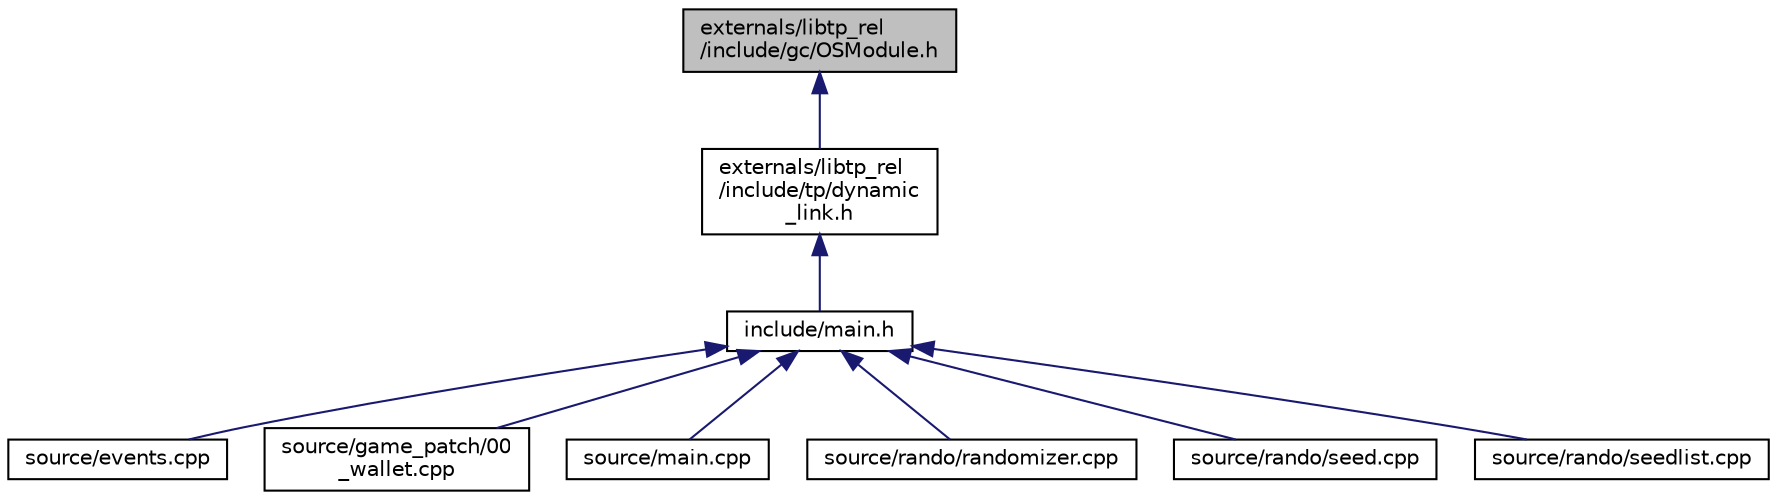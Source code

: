 digraph "externals/libtp_rel/include/gc/OSModule.h"
{
 // LATEX_PDF_SIZE
  edge [fontname="Helvetica",fontsize="10",labelfontname="Helvetica",labelfontsize="10"];
  node [fontname="Helvetica",fontsize="10",shape=record];
  Node1 [label="externals/libtp_rel\l/include/gc/OSModule.h",height=0.2,width=0.4,color="black", fillcolor="grey75", style="filled", fontcolor="black",tooltip="Holds OSModule definitions (REL)"];
  Node1 -> Node2 [dir="back",color="midnightblue",fontsize="10",style="solid",fontname="Helvetica"];
  Node2 [label="externals/libtp_rel\l/include/tp/dynamic\l_link.h",height=0.2,width=0.4,color="black", fillcolor="white", style="filled",URL="$d6/d2d/dynamic__link_8h.html",tooltip="DynamicModuleControl field."];
  Node2 -> Node3 [dir="back",color="midnightblue",fontsize="10",style="solid",fontname="Helvetica"];
  Node3 [label="include/main.h",height=0.2,width=0.4,color="black", fillcolor="white", style="filled",URL="$d4/dbf/main_8h.html",tooltip="Main structure of the Randomizer."];
  Node3 -> Node4 [dir="back",color="midnightblue",fontsize="10",style="solid",fontname="Helvetica"];
  Node4 [label="source/events.cpp",height=0.2,width=0.4,color="black", fillcolor="white", style="filled",URL="$da/db9/events_8cpp.html",tooltip=" "];
  Node3 -> Node5 [dir="back",color="midnightblue",fontsize="10",style="solid",fontname="Helvetica"];
  Node5 [label="source/game_patch/00\l_wallet.cpp",height=0.2,width=0.4,color="black", fillcolor="white", style="filled",URL="$da/d9f/00__wallet_8cpp.html",tooltip=" "];
  Node3 -> Node6 [dir="back",color="midnightblue",fontsize="10",style="solid",fontname="Helvetica"];
  Node6 [label="source/main.cpp",height=0.2,width=0.4,color="black", fillcolor="white", style="filled",URL="$df/d0a/main_8cpp.html",tooltip=" "];
  Node3 -> Node7 [dir="back",color="midnightblue",fontsize="10",style="solid",fontname="Helvetica"];
  Node7 [label="source/rando/randomizer.cpp",height=0.2,width=0.4,color="black", fillcolor="white", style="filled",URL="$dd/d58/randomizer_8cpp.html",tooltip="Randomizer main class."];
  Node3 -> Node8 [dir="back",color="midnightblue",fontsize="10",style="solid",fontname="Helvetica"];
  Node8 [label="source/rando/seed.cpp",height=0.2,width=0.4,color="black", fillcolor="white", style="filled",URL="$d5/db7/seed_8cpp.html",tooltip="Seed class to access seed-data."];
  Node3 -> Node9 [dir="back",color="midnightblue",fontsize="10",style="solid",fontname="Helvetica"];
  Node9 [label="source/rando/seedlist.cpp",height=0.2,width=0.4,color="black", fillcolor="white", style="filled",URL="$d9/dfa/seedlist_8cpp.html",tooltip=" "];
}
